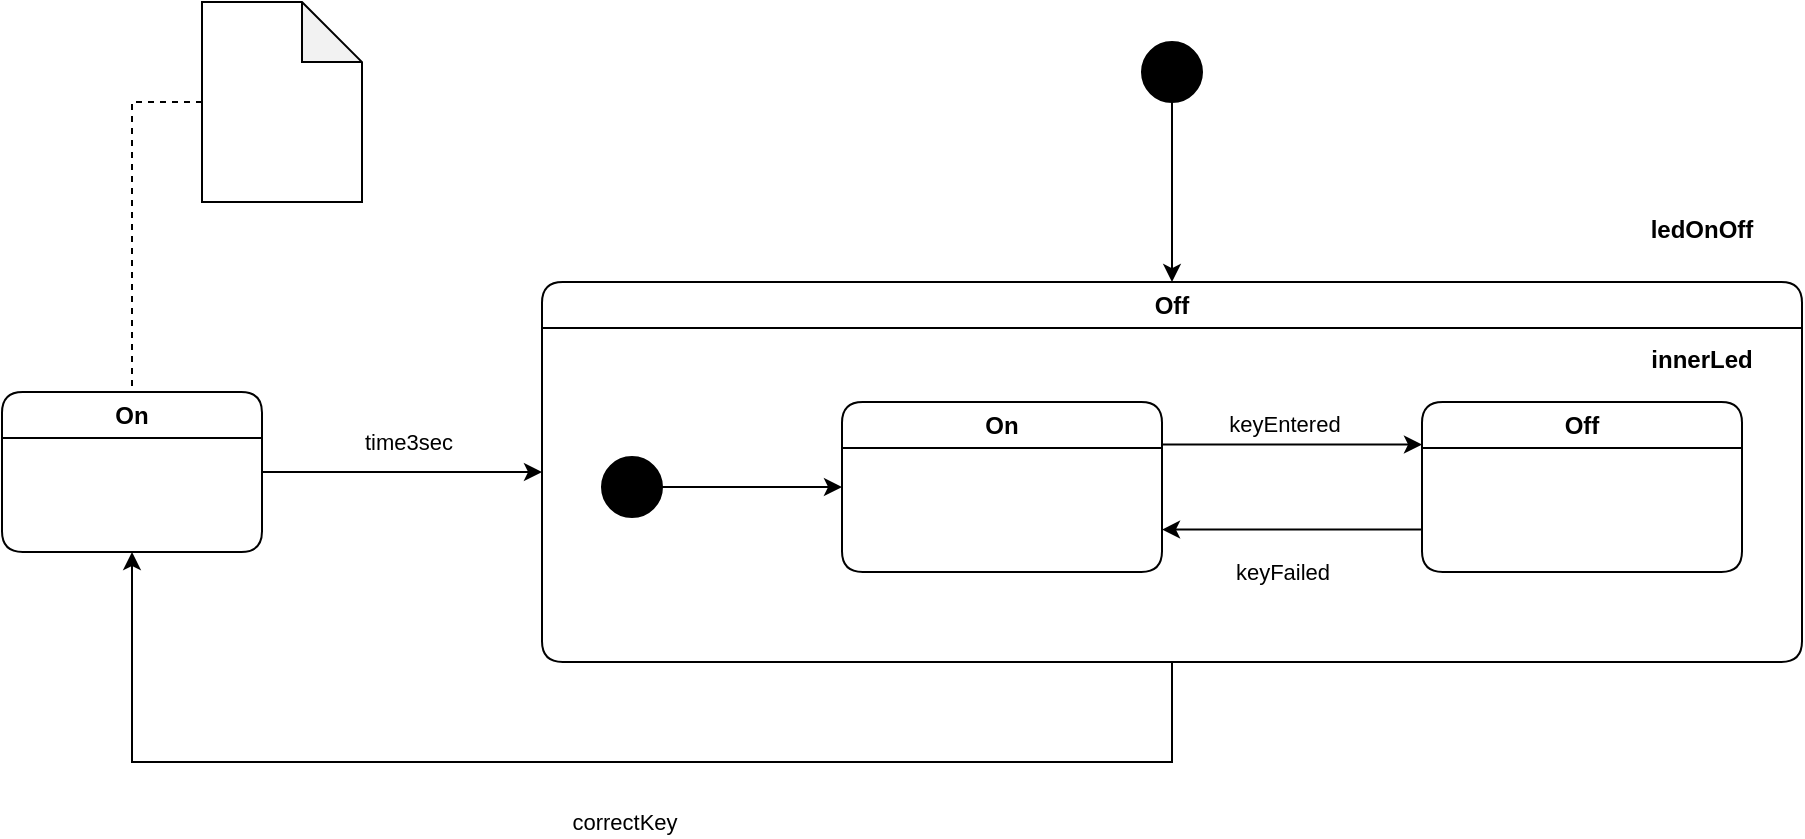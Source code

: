 <mxfile>
    <diagram id="kb6ERmdoE3fj__gCxbpV" name="Page-1">
        <mxGraphModel dx="1849" dy="944" grid="1" gridSize="10" guides="1" tooltips="1" connect="1" arrows="1" fold="1" page="0" pageScale="1" pageWidth="827" pageHeight="1169" math="0" shadow="0">
            <root>
                <mxCell id="0"/>
                <mxCell id="1" parent="0"/>
                <mxCell id="EBAIrEwSQ_sO8G7dM4pI-15" style="edgeStyle=orthogonalEdgeStyle;rounded=0;orthogonalLoop=1;jettySize=auto;html=1;exitX=1;exitY=0.5;exitDx=0;exitDy=0;entryX=0;entryY=0.5;entryDx=0;entryDy=0;" parent="1" source="EBAIrEwSQ_sO8G7dM4pI-10" target="3" edge="1">
                    <mxGeometry relative="1" as="geometry">
                        <mxPoint x="-400" y="130.03" as="targetPoint"/>
                    </mxGeometry>
                </mxCell>
                <mxCell id="EBAIrEwSQ_sO8G7dM4pI-18" value="time3sec" style="edgeLabel;html=1;align=center;verticalAlign=middle;resizable=0;points=[];" parent="EBAIrEwSQ_sO8G7dM4pI-15" vertex="1" connectable="0">
                    <mxGeometry x="0.311" y="1" relative="1" as="geometry">
                        <mxPoint x="-19" y="-14" as="offset"/>
                    </mxGeometry>
                </mxCell>
                <object label="On" type="state" id="EBAIrEwSQ_sO8G7dM4pI-10">
                    <mxCell style="swimlane;rounded=1;whiteSpace=wrap;html=1;glass=0;sketch=0;" parent="1" vertex="1">
                        <mxGeometry x="-640" y="90.03" width="130" height="80" as="geometry"/>
                    </mxCell>
                </object>
                <mxCell id="EBAIrEwSQ_sO8G7dM4pI-16" style="edgeStyle=orthogonalEdgeStyle;rounded=0;orthogonalLoop=1;jettySize=auto;html=1;entryX=0.5;entryY=1;entryDx=0;entryDy=0;exitX=0.5;exitY=1;exitDx=0;exitDy=0;" parent="1" source="3" target="EBAIrEwSQ_sO8G7dM4pI-10" edge="1">
                    <mxGeometry relative="1" as="geometry">
                        <mxPoint x="-410" y="275.03" as="targetPoint"/>
                        <mxPoint x="-370" y="371.03" as="sourcePoint"/>
                        <Array as="points">
                            <mxPoint x="-55" y="275.03"/>
                            <mxPoint x="-575" y="275.03"/>
                        </Array>
                    </mxGeometry>
                </mxCell>
                <mxCell id="EBAIrEwSQ_sO8G7dM4pI-21" value="correctKey" style="edgeLabel;html=1;align=center;verticalAlign=middle;resizable=0;points=[];" parent="EBAIrEwSQ_sO8G7dM4pI-16" vertex="1" connectable="0">
                    <mxGeometry x="-0.087" y="1" relative="1" as="geometry">
                        <mxPoint x="-16" y="29" as="offset"/>
                    </mxGeometry>
                </mxCell>
                <mxCell id="EBAIrEwSQ_sO8G7dM4pI-20" style="edgeStyle=orthogonalEdgeStyle;rounded=0;orthogonalLoop=1;jettySize=auto;html=1;exitX=0;exitY=0.5;exitDx=0;exitDy=0;exitPerimeter=0;entryX=0.5;entryY=0;entryDx=0;entryDy=0;endArrow=none;endFill=0;dashed=1;" parent="1" source="EBAIrEwSQ_sO8G7dM4pI-19" target="EBAIrEwSQ_sO8G7dM4pI-10" edge="1">
                    <mxGeometry relative="1" as="geometry"/>
                </mxCell>
                <object label="" type="note" id="EBAIrEwSQ_sO8G7dM4pI-19">
                    <mxCell style="shape=note;whiteSpace=wrap;html=1;backgroundOutline=1;darkOpacity=0.05;glass=0;sketch=0;fillColor=#ffffff;" parent="1" vertex="1">
                        <mxGeometry x="-540" y="-104.97" width="80" height="100" as="geometry"/>
                    </mxCell>
                </object>
                <object label="Off" type="state" id="3">
                    <mxCell style="swimlane;rounded=1;whiteSpace=wrap;html=1;glass=0;sketch=0;startSize=23;" parent="1" vertex="1">
                        <mxGeometry x="-370" y="35.03" width="630" height="190" as="geometry">
                            <mxRectangle x="-320" y="20" width="50" height="23" as="alternateBounds"/>
                        </mxGeometry>
                    </mxCell>
                </object>
                <object label="Off" type="state" id="EBAIrEwSQ_sO8G7dM4pI-12">
                    <mxCell style="swimlane;rounded=1;whiteSpace=wrap;html=1;glass=0;sketch=0;startSize=23;" parent="3" vertex="1">
                        <mxGeometry x="440" y="60" width="160" height="85" as="geometry"/>
                    </mxCell>
                </object>
                <object label="On" type="state" id="m3naWr25p_J3Rivu2WGc-2">
                    <mxCell style="swimlane;rounded=1;whiteSpace=wrap;html=1;glass=0;sketch=0;startSize=23;" parent="3" vertex="1">
                        <mxGeometry x="150" y="60" width="160" height="85" as="geometry"/>
                    </mxCell>
                </object>
                <mxCell id="HdLz7Pnjk3gmC13WeZwF-1" style="edgeStyle=orthogonalEdgeStyle;rounded=0;orthogonalLoop=1;jettySize=auto;html=1;exitX=0;exitY=0.75;exitDx=0;exitDy=0;entryX=1;entryY=0.75;entryDx=0;entryDy=0;" parent="3" source="EBAIrEwSQ_sO8G7dM4pI-12" target="m3naWr25p_J3Rivu2WGc-2" edge="1">
                    <mxGeometry relative="1" as="geometry">
                        <mxPoint x="340" y="124" as="targetPoint"/>
                        <mxPoint x="400" y="90" as="sourcePoint"/>
                    </mxGeometry>
                </mxCell>
                <mxCell id="HdLz7Pnjk3gmC13WeZwF-2" value="keyFailed" style="edgeLabel;html=1;align=center;verticalAlign=middle;resizable=0;points=[];" parent="HdLz7Pnjk3gmC13WeZwF-1" vertex="1" connectable="0">
                    <mxGeometry x="-0.087" y="1" relative="1" as="geometry">
                        <mxPoint x="-11" y="20" as="offset"/>
                    </mxGeometry>
                </mxCell>
                <mxCell id="HdLz7Pnjk3gmC13WeZwF-3" style="edgeStyle=orthogonalEdgeStyle;rounded=0;orthogonalLoop=1;jettySize=auto;html=1;entryX=0;entryY=0.25;entryDx=0;entryDy=0;exitX=1;exitY=0.25;exitDx=0;exitDy=0;" parent="3" source="m3naWr25p_J3Rivu2WGc-2" target="EBAIrEwSQ_sO8G7dM4pI-12" edge="1">
                    <mxGeometry relative="1" as="geometry">
                        <mxPoint x="450" y="280" as="targetPoint"/>
                        <mxPoint x="580" y="123.5" as="sourcePoint"/>
                    </mxGeometry>
                </mxCell>
                <mxCell id="HdLz7Pnjk3gmC13WeZwF-4" value="keyEntered" style="edgeLabel;html=1;align=center;verticalAlign=middle;resizable=0;points=[];" parent="HdLz7Pnjk3gmC13WeZwF-3" vertex="1" connectable="0">
                    <mxGeometry x="-0.087" y="1" relative="1" as="geometry">
                        <mxPoint x="1" y="-10" as="offset"/>
                    </mxGeometry>
                </mxCell>
                <object label="" type="initialstate" id="EBAIrEwSQ_sO8G7dM4pI-9">
                    <mxCell style="ellipse;whiteSpace=wrap;html=1;aspect=fixed;glass=0;sketch=0;fillColor=#000000;" parent="3" vertex="1">
                        <mxGeometry x="30" y="87.5" width="30" height="30" as="geometry"/>
                    </mxCell>
                </object>
                <mxCell id="EBAIrEwSQ_sO8G7dM4pI-14" style="edgeStyle=orthogonalEdgeStyle;rounded=0;orthogonalLoop=1;jettySize=auto;html=1;exitX=1;exitY=0.5;exitDx=0;exitDy=0;entryX=0;entryY=0.5;entryDx=0;entryDy=0;" parent="3" source="EBAIrEwSQ_sO8G7dM4pI-9" target="m3naWr25p_J3Rivu2WGc-2" edge="1">
                    <mxGeometry relative="1" as="geometry">
                        <Array as="points">
                            <mxPoint x="100" y="102.5"/>
                            <mxPoint x="100" y="102.5"/>
                        </Array>
                        <mxPoint x="490.0" y="-20" as="targetPoint"/>
                    </mxGeometry>
                </mxCell>
                <mxCell id="11" value="innerLed" style="text;align=center;fontStyle=1;verticalAlign=middle;spacingLeft=3;spacingRight=3;strokeColor=none;rotatable=0;points=[[0,0.5],[1,0.5]];portConstraint=eastwest;" vertex="1" parent="3">
                    <mxGeometry x="540" y="24.97" width="80" height="26" as="geometry"/>
                </mxCell>
                <mxCell id="6" style="edgeStyle=none;html=1;exitX=0.5;exitY=1;exitDx=0;exitDy=0;entryX=0.5;entryY=0;entryDx=0;entryDy=0;" parent="1" source="5" target="3" edge="1">
                    <mxGeometry relative="1" as="geometry"/>
                </mxCell>
                <object label="" type="initialstate" id="5">
                    <mxCell style="ellipse;whiteSpace=wrap;html=1;aspect=fixed;glass=0;sketch=0;fillColor=#000000;" parent="1" vertex="1">
                        <mxGeometry x="-70" y="-84.97" width="30" height="30" as="geometry"/>
                    </mxCell>
                </object>
                <mxCell id="10" value="ledOnOff" style="text;align=center;fontStyle=1;verticalAlign=middle;spacingLeft=3;spacingRight=3;strokeColor=none;rotatable=0;points=[[0,0.5],[1,0.5]];portConstraint=eastwest;" vertex="1" parent="1">
                    <mxGeometry x="170" y="-4.97" width="80" height="26" as="geometry"/>
                </mxCell>
            </root>
        </mxGraphModel>
    </diagram>
</mxfile>